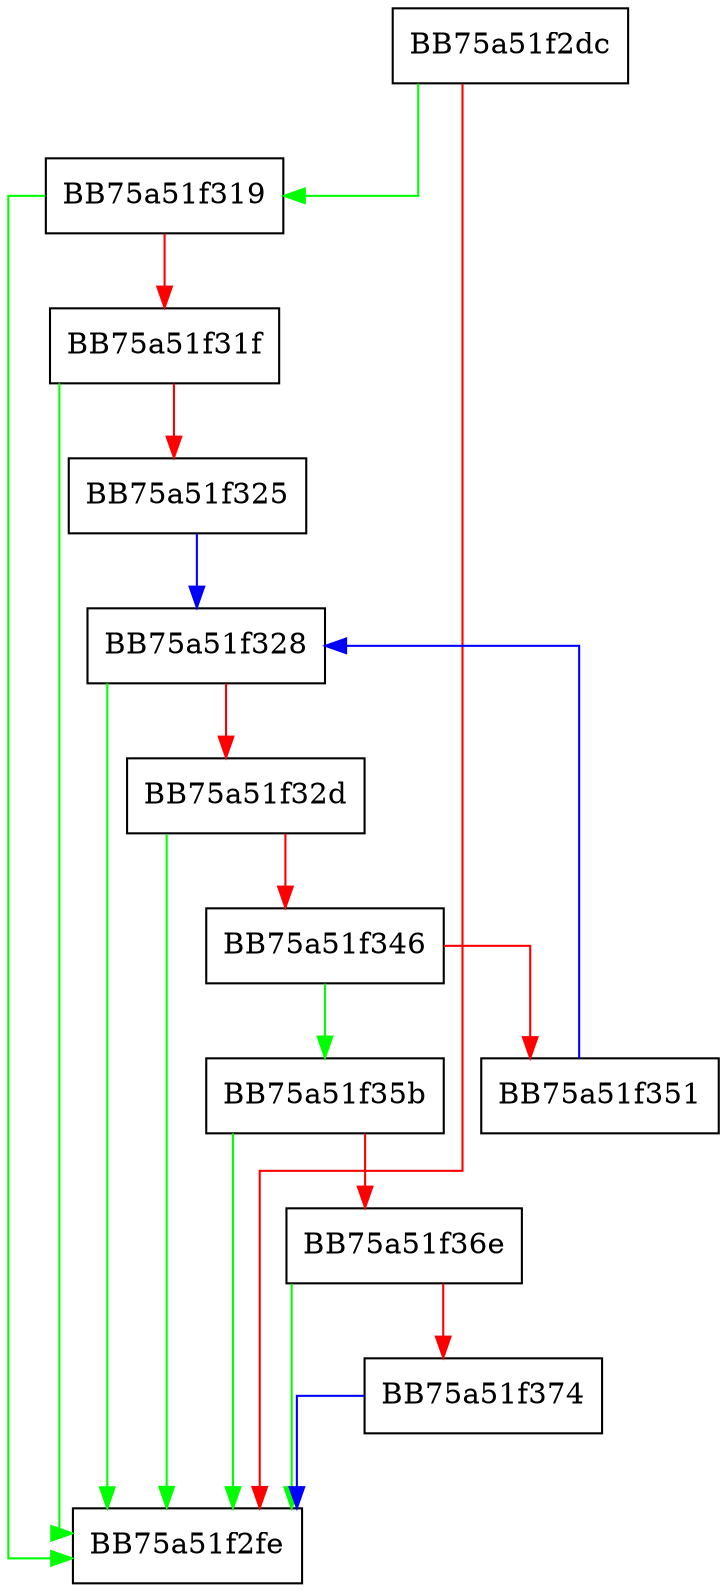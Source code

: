 digraph FolderHasSubstream {
  node [shape="box"];
  graph [splines=ortho];
  BB75a51f2dc -> BB75a51f319 [color="green"];
  BB75a51f2dc -> BB75a51f2fe [color="red"];
  BB75a51f319 -> BB75a51f2fe [color="green"];
  BB75a51f319 -> BB75a51f31f [color="red"];
  BB75a51f31f -> BB75a51f2fe [color="green"];
  BB75a51f31f -> BB75a51f325 [color="red"];
  BB75a51f325 -> BB75a51f328 [color="blue"];
  BB75a51f328 -> BB75a51f2fe [color="green"];
  BB75a51f328 -> BB75a51f32d [color="red"];
  BB75a51f32d -> BB75a51f2fe [color="green"];
  BB75a51f32d -> BB75a51f346 [color="red"];
  BB75a51f346 -> BB75a51f35b [color="green"];
  BB75a51f346 -> BB75a51f351 [color="red"];
  BB75a51f351 -> BB75a51f328 [color="blue"];
  BB75a51f35b -> BB75a51f2fe [color="green"];
  BB75a51f35b -> BB75a51f36e [color="red"];
  BB75a51f36e -> BB75a51f2fe [color="green"];
  BB75a51f36e -> BB75a51f374 [color="red"];
  BB75a51f374 -> BB75a51f2fe [color="blue"];
}